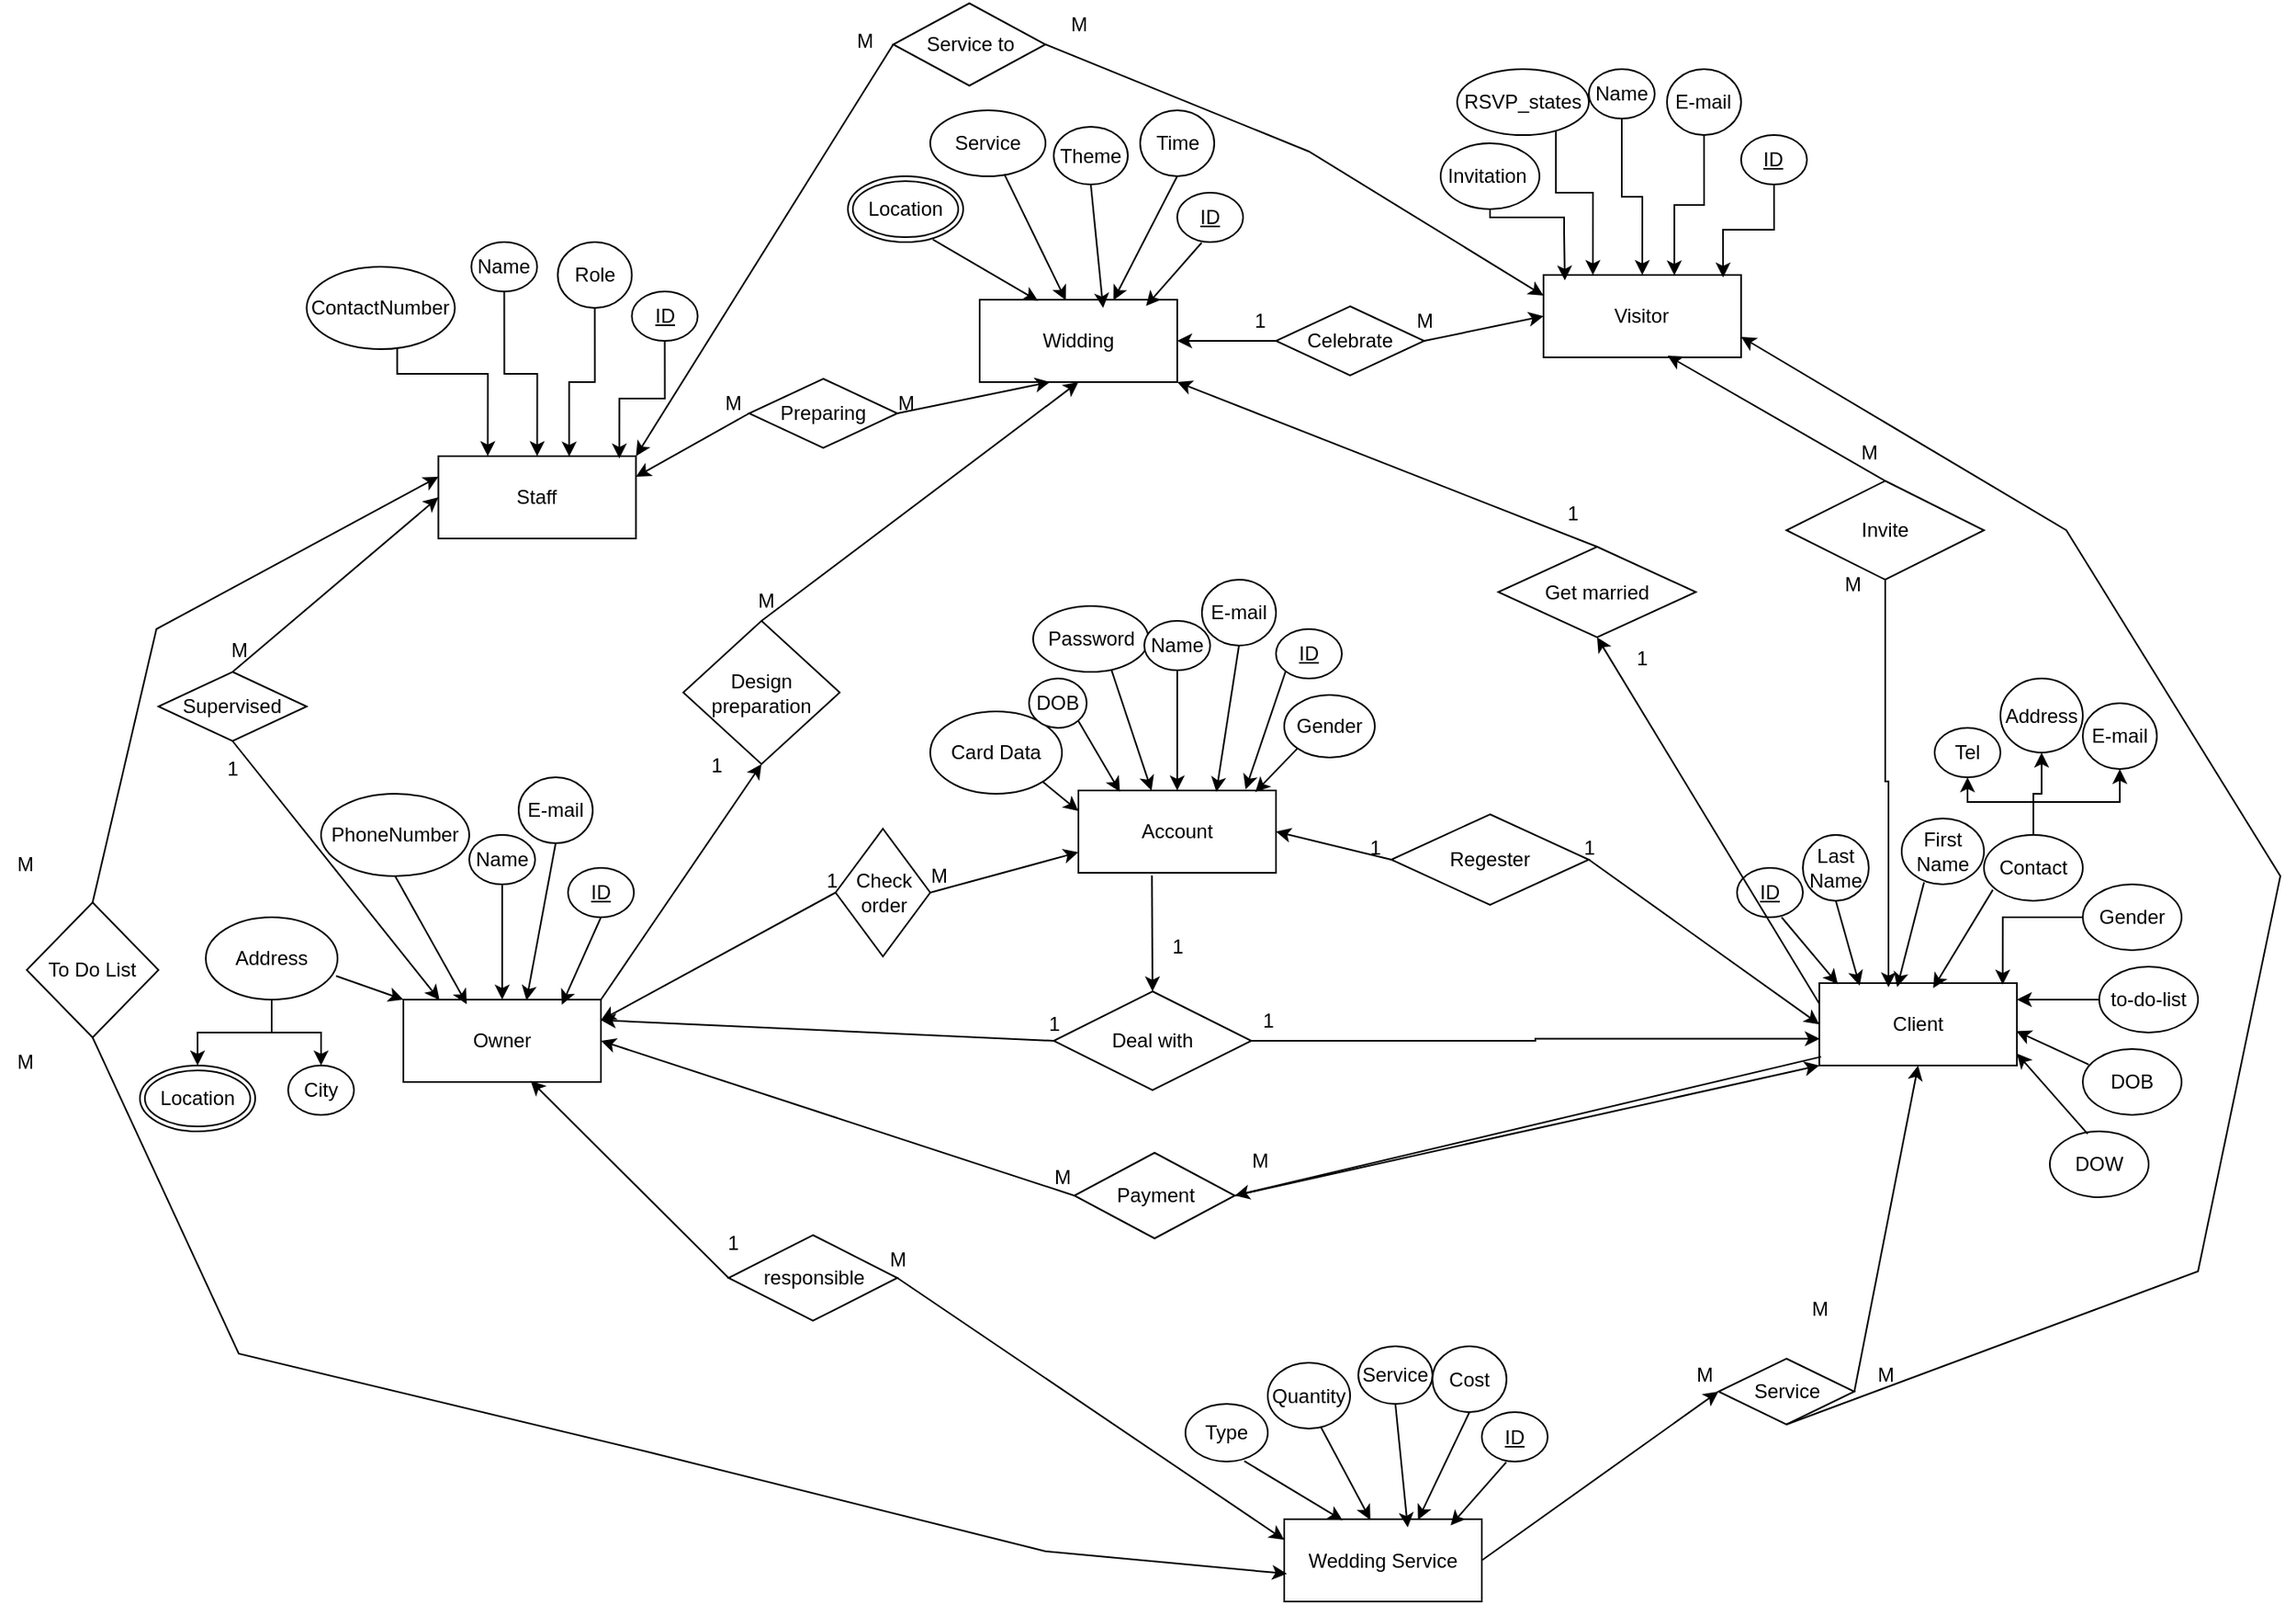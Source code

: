 <mxfile version="25.0.3">
  <diagram id="R2lEEEUBdFMjLlhIrx00" name="Page-1">
    <mxGraphModel dx="2715" dy="2433" grid="1" gridSize="10" guides="1" tooltips="1" connect="1" arrows="1" fold="1" page="1" pageScale="1" pageWidth="850" pageHeight="1100" math="0" shadow="0" extFonts="Permanent Marker^https://fonts.googleapis.com/css?family=Permanent+Marker">
      <root>
        <mxCell id="0" />
        <mxCell id="1" parent="0" />
        <mxCell id="NJpbKBPvi1NDH4ifTSa3-1" value="Owner" style="rounded=0;whiteSpace=wrap;html=1;" parent="1" vertex="1">
          <mxGeometry x="-40" y="75" width="120" height="50" as="geometry" />
        </mxCell>
        <mxCell id="NJpbKBPvi1NDH4ifTSa3-2" value="ID" style="ellipse;whiteSpace=wrap;html=1;strokeColor=default;fontStyle=4" parent="1" vertex="1">
          <mxGeometry x="60" y="-5" width="40" height="30" as="geometry" />
        </mxCell>
        <mxCell id="NJpbKBPvi1NDH4ifTSa3-4" value="PhoneNumber" style="ellipse;whiteSpace=wrap;html=1;strokeColor=default;fontStyle=0" parent="1" vertex="1">
          <mxGeometry x="-90" y="-50" width="90" height="50" as="geometry" />
        </mxCell>
        <mxCell id="NJpbKBPvi1NDH4ifTSa3-5" value="E-mail" style="ellipse;whiteSpace=wrap;html=1;strokeColor=default;fontStyle=0" parent="1" vertex="1">
          <mxGeometry x="30" y="-60" width="45" height="40" as="geometry" />
        </mxCell>
        <mxCell id="NJpbKBPvi1NDH4ifTSa3-15" style="edgeStyle=orthogonalEdgeStyle;rounded=0;orthogonalLoop=1;jettySize=auto;html=1;" parent="1" source="NJpbKBPvi1NDH4ifTSa3-6" target="NJpbKBPvi1NDH4ifTSa3-10" edge="1">
          <mxGeometry relative="1" as="geometry" />
        </mxCell>
        <mxCell id="NJpbKBPvi1NDH4ifTSa3-17" style="edgeStyle=orthogonalEdgeStyle;rounded=0;orthogonalLoop=1;jettySize=auto;html=1;entryX=0.5;entryY=0;entryDx=0;entryDy=0;" parent="1" source="NJpbKBPvi1NDH4ifTSa3-6" target="NJpbKBPvi1NDH4ifTSa3-7" edge="1">
          <mxGeometry relative="1" as="geometry" />
        </mxCell>
        <mxCell id="NJpbKBPvi1NDH4ifTSa3-6" value="Address" style="ellipse;whiteSpace=wrap;html=1;strokeColor=default;fontStyle=0" parent="1" vertex="1">
          <mxGeometry x="-160" y="25" width="80" height="50" as="geometry" />
        </mxCell>
        <mxCell id="NJpbKBPvi1NDH4ifTSa3-7" value="City" style="ellipse;whiteSpace=wrap;html=1;strokeColor=default;fontStyle=0" parent="1" vertex="1">
          <mxGeometry x="-110" y="115" width="40" height="30" as="geometry" />
        </mxCell>
        <mxCell id="NJpbKBPvi1NDH4ifTSa3-10" value="Location" style="ellipse;shape=doubleEllipse;margin=3;whiteSpace=wrap;html=1;align=center;" parent="1" vertex="1">
          <mxGeometry x="-200" y="115" width="70" height="40" as="geometry" />
        </mxCell>
        <mxCell id="NJpbKBPvi1NDH4ifTSa3-19" value="Client" style="rounded=0;whiteSpace=wrap;html=1;" parent="1" vertex="1">
          <mxGeometry x="820" y="65" width="120" height="50" as="geometry" />
        </mxCell>
        <mxCell id="NJpbKBPvi1NDH4ifTSa3-22" style="edgeStyle=orthogonalEdgeStyle;rounded=0;orthogonalLoop=1;jettySize=auto;html=1;entryX=0.5;entryY=0;entryDx=0;entryDy=0;" parent="1" source="NJpbKBPvi1NDH4ifTSa3-21" target="NJpbKBPvi1NDH4ifTSa3-1" edge="1">
          <mxGeometry relative="1" as="geometry" />
        </mxCell>
        <mxCell id="NJpbKBPvi1NDH4ifTSa3-21" value="Name" style="ellipse;whiteSpace=wrap;html=1;strokeColor=default;fontStyle=0" parent="1" vertex="1">
          <mxGeometry y="-25" width="40" height="30" as="geometry" />
        </mxCell>
        <mxCell id="NJpbKBPvi1NDH4ifTSa3-23" value="First Name" style="ellipse;whiteSpace=wrap;html=1;strokeColor=default;fontStyle=0" parent="1" vertex="1">
          <mxGeometry x="870" y="-35" width="50" height="40" as="geometry" />
        </mxCell>
        <mxCell id="NJpbKBPvi1NDH4ifTSa3-25" value="E-mail" style="ellipse;whiteSpace=wrap;html=1;strokeColor=default;fontStyle=0" parent="1" vertex="1">
          <mxGeometry x="980" y="-105" width="45" height="40" as="geometry" />
        </mxCell>
        <mxCell id="NJpbKBPvi1NDH4ifTSa3-26" value="Tel" style="ellipse;whiteSpace=wrap;html=1;strokeColor=default;fontStyle=0" parent="1" vertex="1">
          <mxGeometry x="890" y="-90" width="40" height="30" as="geometry" />
        </mxCell>
        <mxCell id="NJpbKBPvi1NDH4ifTSa3-27" value="Last Name" style="ellipse;whiteSpace=wrap;html=1;strokeColor=default;fontStyle=0" parent="1" vertex="1">
          <mxGeometry x="810" y="-25" width="40" height="40" as="geometry" />
        </mxCell>
        <mxCell id="NJpbKBPvi1NDH4ifTSa3-38" style="edgeStyle=orthogonalEdgeStyle;rounded=0;orthogonalLoop=1;jettySize=auto;html=1;entryX=0.5;entryY=1;entryDx=0;entryDy=0;" parent="1" source="NJpbKBPvi1NDH4ifTSa3-30" target="NJpbKBPvi1NDH4ifTSa3-26" edge="1">
          <mxGeometry relative="1" as="geometry" />
        </mxCell>
        <mxCell id="NJpbKBPvi1NDH4ifTSa3-39" style="edgeStyle=orthogonalEdgeStyle;rounded=0;orthogonalLoop=1;jettySize=auto;html=1;entryX=0.5;entryY=1;entryDx=0;entryDy=0;" parent="1" source="NJpbKBPvi1NDH4ifTSa3-30" target="NJpbKBPvi1NDH4ifTSa3-25" edge="1">
          <mxGeometry relative="1" as="geometry" />
        </mxCell>
        <mxCell id="qezSa775ZFS_Le1PgmAF-23" style="edgeStyle=orthogonalEdgeStyle;rounded=0;orthogonalLoop=1;jettySize=auto;html=1;entryX=0.5;entryY=1;entryDx=0;entryDy=0;" parent="1" source="NJpbKBPvi1NDH4ifTSa3-30" target="qezSa775ZFS_Le1PgmAF-21" edge="1">
          <mxGeometry relative="1" as="geometry" />
        </mxCell>
        <mxCell id="NJpbKBPvi1NDH4ifTSa3-30" value="Contact" style="ellipse;whiteSpace=wrap;html=1;strokeColor=default;fontStyle=0" parent="1" vertex="1">
          <mxGeometry x="920" y="-25" width="60" height="40" as="geometry" />
        </mxCell>
        <mxCell id="NJpbKBPvi1NDH4ifTSa3-33" value="Gender" style="ellipse;whiteSpace=wrap;html=1;strokeColor=default;fontStyle=0" parent="1" vertex="1">
          <mxGeometry x="980" y="5" width="60" height="40" as="geometry" />
        </mxCell>
        <mxCell id="NJpbKBPvi1NDH4ifTSa3-53" value="" style="edgeStyle=orthogonalEdgeStyle;rounded=0;orthogonalLoop=1;jettySize=auto;html=1;" parent="1" source="NJpbKBPvi1NDH4ifTSa3-34" target="NJpbKBPvi1NDH4ifTSa3-19" edge="1">
          <mxGeometry relative="1" as="geometry">
            <Array as="points">
              <mxPoint x="960" y="75" />
              <mxPoint x="960" y="75" />
            </Array>
          </mxGeometry>
        </mxCell>
        <mxCell id="NJpbKBPvi1NDH4ifTSa3-34" value="to-do-list" style="ellipse;whiteSpace=wrap;html=1;strokeColor=default;fontStyle=0" parent="1" vertex="1">
          <mxGeometry x="990" y="55" width="60" height="40" as="geometry" />
        </mxCell>
        <mxCell id="NJpbKBPvi1NDH4ifTSa3-35" value="DOB" style="ellipse;whiteSpace=wrap;html=1;strokeColor=default;fontStyle=0" parent="1" vertex="1">
          <mxGeometry x="980" y="105" width="60" height="40" as="geometry" />
        </mxCell>
        <mxCell id="NJpbKBPvi1NDH4ifTSa3-36" value="ID" style="ellipse;whiteSpace=wrap;html=1;strokeColor=default;fontStyle=4" parent="1" vertex="1">
          <mxGeometry x="770" y="-5" width="40" height="30" as="geometry" />
        </mxCell>
        <mxCell id="NJpbKBPvi1NDH4ifTSa3-37" value="DOW" style="ellipse;whiteSpace=wrap;html=1;strokeColor=default;fontStyle=0" parent="1" vertex="1">
          <mxGeometry x="960" y="155" width="60" height="40" as="geometry" />
        </mxCell>
        <mxCell id="NJpbKBPvi1NDH4ifTSa3-52" style="edgeStyle=orthogonalEdgeStyle;rounded=0;orthogonalLoop=1;jettySize=auto;html=1;entryX=0.928;entryY=0.017;entryDx=0;entryDy=0;entryPerimeter=0;" parent="1" source="NJpbKBPvi1NDH4ifTSa3-33" target="NJpbKBPvi1NDH4ifTSa3-19" edge="1">
          <mxGeometry relative="1" as="geometry" />
        </mxCell>
        <mxCell id="NJpbKBPvi1NDH4ifTSa3-57" value="Account" style="rounded=0;whiteSpace=wrap;html=1;" parent="1" vertex="1">
          <mxGeometry x="370" y="-52" width="120" height="50" as="geometry" />
        </mxCell>
        <mxCell id="NJpbKBPvi1NDH4ifTSa3-59" value="ID" style="ellipse;whiteSpace=wrap;html=1;strokeColor=default;fontStyle=4" parent="1" vertex="1">
          <mxGeometry x="490" y="-150" width="40" height="30" as="geometry" />
        </mxCell>
        <mxCell id="NJpbKBPvi1NDH4ifTSa3-61" value="Password" style="ellipse;whiteSpace=wrap;html=1;strokeColor=default;fontStyle=0" parent="1" vertex="1">
          <mxGeometry x="342.5" y="-164" width="70" height="40" as="geometry" />
        </mxCell>
        <mxCell id="NJpbKBPvi1NDH4ifTSa3-62" value="E-mail" style="ellipse;whiteSpace=wrap;html=1;strokeColor=default;fontStyle=0" parent="1" vertex="1">
          <mxGeometry x="445" y="-180" width="45" height="40" as="geometry" />
        </mxCell>
        <mxCell id="NJpbKBPvi1NDH4ifTSa3-65" value="Card Data" style="ellipse;whiteSpace=wrap;html=1;strokeColor=default;fontStyle=0" parent="1" vertex="1">
          <mxGeometry x="280" y="-100" width="80" height="50" as="geometry" />
        </mxCell>
        <mxCell id="NJpbKBPvi1NDH4ifTSa3-70" style="edgeStyle=orthogonalEdgeStyle;rounded=0;orthogonalLoop=1;jettySize=auto;html=1;entryX=0.5;entryY=0;entryDx=0;entryDy=0;" parent="1" source="NJpbKBPvi1NDH4ifTSa3-71" target="NJpbKBPvi1NDH4ifTSa3-57" edge="1">
          <mxGeometry relative="1" as="geometry" />
        </mxCell>
        <mxCell id="NJpbKBPvi1NDH4ifTSa3-71" value="Name" style="ellipse;whiteSpace=wrap;html=1;strokeColor=default;fontStyle=0" parent="1" vertex="1">
          <mxGeometry x="410" y="-155" width="40" height="30" as="geometry" />
        </mxCell>
        <mxCell id="NJpbKBPvi1NDH4ifTSa3-74" value="Staff" style="rounded=0;whiteSpace=wrap;html=1;" parent="1" vertex="1">
          <mxGeometry x="-18.75" y="-255" width="120" height="50" as="geometry" />
        </mxCell>
        <mxCell id="NJpbKBPvi1NDH4ifTSa3-76" value="ID" style="ellipse;whiteSpace=wrap;html=1;strokeColor=default;fontStyle=4" parent="1" vertex="1">
          <mxGeometry x="98.75" y="-355" width="40" height="30" as="geometry" />
        </mxCell>
        <mxCell id="NJpbKBPvi1NDH4ifTSa3-77" style="edgeStyle=orthogonalEdgeStyle;rounded=0;orthogonalLoop=1;jettySize=auto;html=1;entryX=0.25;entryY=0;entryDx=0;entryDy=0;" parent="1" source="NJpbKBPvi1NDH4ifTSa3-78" target="NJpbKBPvi1NDH4ifTSa3-74" edge="1">
          <mxGeometry relative="1" as="geometry">
            <mxPoint x="11.25" y="-245" as="targetPoint" />
            <Array as="points">
              <mxPoint x="-43.75" y="-305" />
              <mxPoint x="11.25" y="-305" />
            </Array>
          </mxGeometry>
        </mxCell>
        <mxCell id="NJpbKBPvi1NDH4ifTSa3-78" value="ContactNumber" style="ellipse;whiteSpace=wrap;html=1;strokeColor=default;fontStyle=0" parent="1" vertex="1">
          <mxGeometry x="-98.75" y="-370" width="90" height="50" as="geometry" />
        </mxCell>
        <mxCell id="NJpbKBPvi1NDH4ifTSa3-79" value="Role" style="ellipse;whiteSpace=wrap;html=1;strokeColor=default;fontStyle=0" parent="1" vertex="1">
          <mxGeometry x="53.75" y="-385" width="45" height="40" as="geometry" />
        </mxCell>
        <mxCell id="NJpbKBPvi1NDH4ifTSa3-84" style="edgeStyle=orthogonalEdgeStyle;rounded=0;orthogonalLoop=1;jettySize=auto;html=1;entryX=0.662;entryY=0.004;entryDx=0;entryDy=0;entryPerimeter=0;" parent="1" source="NJpbKBPvi1NDH4ifTSa3-79" target="NJpbKBPvi1NDH4ifTSa3-74" edge="1">
          <mxGeometry relative="1" as="geometry" />
        </mxCell>
        <mxCell id="NJpbKBPvi1NDH4ifTSa3-86" style="edgeStyle=orthogonalEdgeStyle;rounded=0;orthogonalLoop=1;jettySize=auto;html=1;entryX=0.5;entryY=0;entryDx=0;entryDy=0;" parent="1" source="NJpbKBPvi1NDH4ifTSa3-87" target="NJpbKBPvi1NDH4ifTSa3-74" edge="1">
          <mxGeometry relative="1" as="geometry" />
        </mxCell>
        <mxCell id="NJpbKBPvi1NDH4ifTSa3-87" value="Name" style="ellipse;whiteSpace=wrap;html=1;strokeColor=default;fontStyle=0" parent="1" vertex="1">
          <mxGeometry x="1.25" y="-385" width="40" height="30" as="geometry" />
        </mxCell>
        <mxCell id="NJpbKBPvi1NDH4ifTSa3-88" value="Visitor" style="rounded=0;whiteSpace=wrap;html=1;" parent="1" vertex="1">
          <mxGeometry x="652.46" y="-365" width="120" height="50" as="geometry" />
        </mxCell>
        <mxCell id="NJpbKBPvi1NDH4ifTSa3-90" value="ID" style="ellipse;whiteSpace=wrap;html=1;strokeColor=default;fontStyle=4" parent="1" vertex="1">
          <mxGeometry x="772.46" y="-450" width="40" height="30" as="geometry" />
        </mxCell>
        <mxCell id="NJpbKBPvi1NDH4ifTSa3-91" style="edgeStyle=orthogonalEdgeStyle;rounded=0;orthogonalLoop=1;jettySize=auto;html=1;entryX=0.25;entryY=0;entryDx=0;entryDy=0;" parent="1" source="NJpbKBPvi1NDH4ifTSa3-92" target="NJpbKBPvi1NDH4ifTSa3-88" edge="1">
          <mxGeometry relative="1" as="geometry">
            <mxPoint x="682.46" y="-355" as="targetPoint" />
            <Array as="points">
              <mxPoint x="660" y="-415" />
              <mxPoint x="683" y="-415" />
            </Array>
          </mxGeometry>
        </mxCell>
        <mxCell id="NJpbKBPvi1NDH4ifTSa3-92" value="&lt;span style=&quot;text-align: left; text-wrap-mode: nowrap;&quot;&gt;RSVP_states&lt;/span&gt;" style="ellipse;whiteSpace=wrap;html=1;strokeColor=default;fontStyle=0" parent="1" vertex="1">
          <mxGeometry x="600" y="-490" width="80" height="40" as="geometry" />
        </mxCell>
        <mxCell id="NJpbKBPvi1NDH4ifTSa3-93" value="E-mail" style="ellipse;whiteSpace=wrap;html=1;strokeColor=default;fontStyle=0" parent="1" vertex="1">
          <mxGeometry x="727.46" y="-490" width="45" height="40" as="geometry" />
        </mxCell>
        <mxCell id="NJpbKBPvi1NDH4ifTSa3-98" style="edgeStyle=orthogonalEdgeStyle;rounded=0;orthogonalLoop=1;jettySize=auto;html=1;entryX=0.662;entryY=0.004;entryDx=0;entryDy=0;entryPerimeter=0;" parent="1" source="NJpbKBPvi1NDH4ifTSa3-93" target="NJpbKBPvi1NDH4ifTSa3-88" edge="1">
          <mxGeometry relative="1" as="geometry" />
        </mxCell>
        <mxCell id="NJpbKBPvi1NDH4ifTSa3-100" style="edgeStyle=orthogonalEdgeStyle;rounded=0;orthogonalLoop=1;jettySize=auto;html=1;entryX=0.5;entryY=0;entryDx=0;entryDy=0;" parent="1" source="NJpbKBPvi1NDH4ifTSa3-101" target="NJpbKBPvi1NDH4ifTSa3-88" edge="1">
          <mxGeometry relative="1" as="geometry" />
        </mxCell>
        <mxCell id="NJpbKBPvi1NDH4ifTSa3-101" value="Name" style="ellipse;whiteSpace=wrap;html=1;strokeColor=default;fontStyle=0" parent="1" vertex="1">
          <mxGeometry x="680" y="-490" width="40" height="30" as="geometry" />
        </mxCell>
        <mxCell id="NJpbKBPvi1NDH4ifTSa3-102" style="edgeStyle=orthogonalEdgeStyle;rounded=0;orthogonalLoop=1;jettySize=auto;html=1;entryX=0.916;entryY=0.028;entryDx=0;entryDy=0;entryPerimeter=0;" parent="1" source="NJpbKBPvi1NDH4ifTSa3-76" target="NJpbKBPvi1NDH4ifTSa3-74" edge="1">
          <mxGeometry relative="1" as="geometry" />
        </mxCell>
        <mxCell id="NJpbKBPvi1NDH4ifTSa3-103" style="edgeStyle=orthogonalEdgeStyle;rounded=0;orthogonalLoop=1;jettySize=auto;html=1;entryX=0.909;entryY=0.03;entryDx=0;entryDy=0;entryPerimeter=0;" parent="1" source="NJpbKBPvi1NDH4ifTSa3-90" target="NJpbKBPvi1NDH4ifTSa3-88" edge="1">
          <mxGeometry relative="1" as="geometry" />
        </mxCell>
        <mxCell id="NJpbKBPvi1NDH4ifTSa3-104" value="Invitation&amp;nbsp;" style="ellipse;whiteSpace=wrap;html=1;align=center;fontStyle=0;" parent="1" vertex="1">
          <mxGeometry x="590" y="-445" width="60" height="40" as="geometry" />
        </mxCell>
        <mxCell id="NJpbKBPvi1NDH4ifTSa3-105" style="edgeStyle=orthogonalEdgeStyle;rounded=0;orthogonalLoop=1;jettySize=auto;html=1;entryX=0.108;entryY=0.065;entryDx=0;entryDy=0;entryPerimeter=0;" parent="1" source="NJpbKBPvi1NDH4ifTSa3-104" target="NJpbKBPvi1NDH4ifTSa3-88" edge="1">
          <mxGeometry relative="1" as="geometry">
            <Array as="points">
              <mxPoint x="620" y="-400" />
              <mxPoint x="665" y="-400" />
              <mxPoint x="665" y="-390" />
              <mxPoint x="665" y="-390" />
            </Array>
          </mxGeometry>
        </mxCell>
        <mxCell id="NJpbKBPvi1NDH4ifTSa3-106" value="Deal with" style="shape=rhombus;perimeter=rhombusPerimeter;whiteSpace=wrap;html=1;align=center;" parent="1" vertex="1">
          <mxGeometry x="355" y="70" width="120" height="60" as="geometry" />
        </mxCell>
        <mxCell id="NJpbKBPvi1NDH4ifTSa3-113" style="edgeStyle=orthogonalEdgeStyle;rounded=0;orthogonalLoop=1;jettySize=auto;html=1;entryX=0.002;entryY=0.676;entryDx=0;entryDy=0;entryPerimeter=0;" parent="1" source="NJpbKBPvi1NDH4ifTSa3-106" target="NJpbKBPvi1NDH4ifTSa3-19" edge="1">
          <mxGeometry relative="1" as="geometry" />
        </mxCell>
        <mxCell id="NJpbKBPvi1NDH4ifTSa3-114" value="1" style="text;html=1;align=center;verticalAlign=middle;resizable=0;points=[];autosize=1;strokeColor=none;fillColor=none;" parent="1" vertex="1">
          <mxGeometry x="340" y="75" width="30" height="30" as="geometry" />
        </mxCell>
        <mxCell id="NJpbKBPvi1NDH4ifTSa3-115" value="1" style="text;html=1;align=center;verticalAlign=middle;resizable=0;points=[];autosize=1;strokeColor=none;fillColor=none;" parent="1" vertex="1">
          <mxGeometry x="415" y="28" width="30" height="30" as="geometry" />
        </mxCell>
        <mxCell id="NJpbKBPvi1NDH4ifTSa3-116" value="1" style="text;html=1;align=center;verticalAlign=middle;resizable=0;points=[];autosize=1;strokeColor=none;fillColor=none;" parent="1" vertex="1">
          <mxGeometry x="470" y="72.5" width="30" height="30" as="geometry" />
        </mxCell>
        <mxCell id="NJpbKBPvi1NDH4ifTSa3-123" value="" style="endArrow=classic;html=1;rounded=0;entryX=0;entryY=1;entryDx=0;entryDy=0;exitX=1;exitY=0.5;exitDx=0;exitDy=0;" parent="1" source="qezSa775ZFS_Le1PgmAF-6" target="NJpbKBPvi1NDH4ifTSa3-19" edge="1">
          <mxGeometry width="50" height="50" relative="1" as="geometry">
            <mxPoint x="485" y="200" as="sourcePoint" />
            <mxPoint x="535" y="140" as="targetPoint" />
          </mxGeometry>
        </mxCell>
        <mxCell id="NJpbKBPvi1NDH4ifTSa3-124" value="" style="endArrow=classic;html=1;rounded=0;exitX=0;exitY=0.5;exitDx=0;exitDy=0;entryX=1;entryY=0.5;entryDx=0;entryDy=0;" parent="1" source="qezSa775ZFS_Le1PgmAF-6" target="NJpbKBPvi1NDH4ifTSa3-1" edge="1">
          <mxGeometry width="50" height="50" relative="1" as="geometry">
            <mxPoint x="365" y="200" as="sourcePoint" />
            <mxPoint x="340" y="280" as="targetPoint" />
          </mxGeometry>
        </mxCell>
        <mxCell id="NJpbKBPvi1NDH4ifTSa3-125" value="" style="endArrow=classic;html=1;rounded=0;exitX=0.009;exitY=0.894;exitDx=0;exitDy=0;exitPerimeter=0;entryX=1;entryY=0.5;entryDx=0;entryDy=0;" parent="1" source="NJpbKBPvi1NDH4ifTSa3-19" target="qezSa775ZFS_Le1PgmAF-6" edge="1">
          <mxGeometry width="50" height="50" relative="1" as="geometry">
            <mxPoint x="550" y="290" as="sourcePoint" />
            <mxPoint x="466.21" y="190.605" as="targetPoint" />
          </mxGeometry>
        </mxCell>
        <mxCell id="NJpbKBPvi1NDH4ifTSa3-126" value="M" style="text;html=1;align=center;verticalAlign=middle;resizable=0;points=[];autosize=1;strokeColor=none;fillColor=none;" parent="1" vertex="1">
          <mxGeometry x="345" y="168" width="30" height="30" as="geometry" />
        </mxCell>
        <mxCell id="NJpbKBPvi1NDH4ifTSa3-127" value="M" style="text;html=1;align=center;verticalAlign=middle;resizable=0;points=[];autosize=1;strokeColor=none;fillColor=none;" parent="1" vertex="1">
          <mxGeometry x="465" y="158" width="30" height="30" as="geometry" />
        </mxCell>
        <mxCell id="NJpbKBPvi1NDH4ifTSa3-128" value="Invite" style="shape=rhombus;perimeter=rhombusPerimeter;whiteSpace=wrap;html=1;align=center;" parent="1" vertex="1">
          <mxGeometry x="800" y="-240" width="120" height="60" as="geometry" />
        </mxCell>
        <mxCell id="NJpbKBPvi1NDH4ifTSa3-129" style="edgeStyle=orthogonalEdgeStyle;rounded=0;orthogonalLoop=1;jettySize=auto;html=1;entryX=0.35;entryY=0.05;entryDx=0;entryDy=0;entryPerimeter=0;" parent="1" source="NJpbKBPvi1NDH4ifTSa3-128" target="NJpbKBPvi1NDH4ifTSa3-19" edge="1">
          <mxGeometry relative="1" as="geometry" />
        </mxCell>
        <mxCell id="NJpbKBPvi1NDH4ifTSa3-130" value="" style="endArrow=classic;html=1;rounded=0;exitX=0.5;exitY=0;exitDx=0;exitDy=0;entryX=0.628;entryY=0.979;entryDx=0;entryDy=0;entryPerimeter=0;" parent="1" source="NJpbKBPvi1NDH4ifTSa3-128" target="NJpbKBPvi1NDH4ifTSa3-88" edge="1">
          <mxGeometry width="50" height="50" relative="1" as="geometry">
            <mxPoint x="560" y="-70" as="sourcePoint" />
            <mxPoint x="610" y="-120" as="targetPoint" />
          </mxGeometry>
        </mxCell>
        <mxCell id="NJpbKBPvi1NDH4ifTSa3-131" value="" style="endArrow=classic;html=1;rounded=0;entryX=0.094;entryY=0.014;entryDx=0;entryDy=0;entryPerimeter=0;exitX=0.677;exitY=1;exitDx=0;exitDy=0;exitPerimeter=0;" parent="1" source="NJpbKBPvi1NDH4ifTSa3-36" target="NJpbKBPvi1NDH4ifTSa3-19" edge="1">
          <mxGeometry width="50" height="50" relative="1" as="geometry">
            <mxPoint x="760" y="50" as="sourcePoint" />
            <mxPoint x="810" as="targetPoint" />
          </mxGeometry>
        </mxCell>
        <mxCell id="NJpbKBPvi1NDH4ifTSa3-132" value="" style="endArrow=classic;html=1;rounded=0;entryX=0.204;entryY=0.03;entryDx=0;entryDy=0;entryPerimeter=0;exitX=0.5;exitY=1;exitDx=0;exitDy=0;" parent="1" source="NJpbKBPvi1NDH4ifTSa3-27" target="NJpbKBPvi1NDH4ifTSa3-19" edge="1">
          <mxGeometry width="50" height="50" relative="1" as="geometry">
            <mxPoint x="797" y="55" as="sourcePoint" />
            <mxPoint x="841" y="76" as="targetPoint" />
          </mxGeometry>
        </mxCell>
        <mxCell id="NJpbKBPvi1NDH4ifTSa3-133" value="" style="endArrow=classic;html=1;rounded=0;entryX=0.394;entryY=0.048;entryDx=0;entryDy=0;entryPerimeter=0;exitX=0.272;exitY=0.97;exitDx=0;exitDy=0;exitPerimeter=0;" parent="1" source="NJpbKBPvi1NDH4ifTSa3-23" target="NJpbKBPvi1NDH4ifTSa3-19" edge="1">
          <mxGeometry width="50" height="50" relative="1" as="geometry">
            <mxPoint x="807" y="65" as="sourcePoint" />
            <mxPoint x="851" y="86" as="targetPoint" />
          </mxGeometry>
        </mxCell>
        <mxCell id="NJpbKBPvi1NDH4ifTSa3-134" value="" style="endArrow=classic;html=1;rounded=0;entryX=0.576;entryY=0.061;entryDx=0;entryDy=0;entryPerimeter=0;exitX=0.09;exitY=0.833;exitDx=0;exitDy=0;exitPerimeter=0;" parent="1" source="NJpbKBPvi1NDH4ifTSa3-30" target="NJpbKBPvi1NDH4ifTSa3-19" edge="1">
          <mxGeometry width="50" height="50" relative="1" as="geometry">
            <mxPoint x="817" y="75" as="sourcePoint" />
            <mxPoint x="861" y="96" as="targetPoint" />
          </mxGeometry>
        </mxCell>
        <mxCell id="NJpbKBPvi1NDH4ifTSa3-135" value="" style="endArrow=classic;html=1;rounded=0;entryX=0.997;entryY=0.582;entryDx=0;entryDy=0;entryPerimeter=0;exitX=0.06;exitY=0.235;exitDx=0;exitDy=0;exitPerimeter=0;" parent="1" source="NJpbKBPvi1NDH4ifTSa3-35" target="NJpbKBPvi1NDH4ifTSa3-19" edge="1">
          <mxGeometry width="50" height="50" relative="1" as="geometry">
            <mxPoint x="827" y="85" as="sourcePoint" />
            <mxPoint x="871" y="106" as="targetPoint" />
          </mxGeometry>
        </mxCell>
        <mxCell id="NJpbKBPvi1NDH4ifTSa3-136" value="" style="endArrow=classic;html=1;rounded=0;entryX=1;entryY=0.855;entryDx=0;entryDy=0;entryPerimeter=0;exitX=0.383;exitY=0.038;exitDx=0;exitDy=0;exitPerimeter=0;" parent="1" source="NJpbKBPvi1NDH4ifTSa3-37" target="NJpbKBPvi1NDH4ifTSa3-19" edge="1">
          <mxGeometry width="50" height="50" relative="1" as="geometry">
            <mxPoint x="837" y="95" as="sourcePoint" />
            <mxPoint x="881" y="116" as="targetPoint" />
          </mxGeometry>
        </mxCell>
        <mxCell id="NJpbKBPvi1NDH4ifTSa3-137" value="M" style="text;html=1;align=center;verticalAlign=middle;resizable=0;points=[];autosize=1;strokeColor=none;fillColor=none;" parent="1" vertex="1">
          <mxGeometry x="825" y="-192" width="30" height="30" as="geometry" />
        </mxCell>
        <mxCell id="NJpbKBPvi1NDH4ifTSa3-138" value="M" style="text;html=1;align=center;verticalAlign=middle;resizable=0;points=[];autosize=1;strokeColor=none;fillColor=none;" parent="1" vertex="1">
          <mxGeometry x="835" y="-272" width="30" height="30" as="geometry" />
        </mxCell>
        <mxCell id="NJpbKBPvi1NDH4ifTSa3-139" value="Widding" style="rounded=0;whiteSpace=wrap;html=1;" parent="1" vertex="1">
          <mxGeometry x="310" y="-350" width="120" height="50" as="geometry" />
        </mxCell>
        <mxCell id="NJpbKBPvi1NDH4ifTSa3-140" value="ID" style="ellipse;whiteSpace=wrap;html=1;strokeColor=default;fontStyle=4" parent="1" vertex="1">
          <mxGeometry x="430" y="-415" width="40" height="30" as="geometry" />
        </mxCell>
        <mxCell id="NJpbKBPvi1NDH4ifTSa3-142" value="Service" style="ellipse;whiteSpace=wrap;html=1;strokeColor=default;fontStyle=0" parent="1" vertex="1">
          <mxGeometry x="280" y="-465" width="70" height="40" as="geometry" />
        </mxCell>
        <mxCell id="NJpbKBPvi1NDH4ifTSa3-143" value="Time" style="ellipse;whiteSpace=wrap;html=1;strokeColor=default;fontStyle=0" parent="1" vertex="1">
          <mxGeometry x="407.5" y="-465" width="45" height="40" as="geometry" />
        </mxCell>
        <mxCell id="NJpbKBPvi1NDH4ifTSa3-148" value="Theme" style="ellipse;whiteSpace=wrap;html=1;strokeColor=default;fontStyle=0" parent="1" vertex="1">
          <mxGeometry x="355" y="-455" width="45" height="35" as="geometry" />
        </mxCell>
        <mxCell id="NJpbKBPvi1NDH4ifTSa3-150" value="Location" style="ellipse;shape=doubleEllipse;margin=3;whiteSpace=wrap;html=1;align=center;" parent="1" vertex="1">
          <mxGeometry x="230" y="-425" width="70" height="40" as="geometry" />
        </mxCell>
        <mxCell id="NJpbKBPvi1NDH4ifTSa3-151" value="" style="endArrow=classic;html=1;rounded=0;exitX=0.371;exitY=1.013;exitDx=0;exitDy=0;exitPerimeter=0;entryX=0.842;entryY=0.076;entryDx=0;entryDy=0;entryPerimeter=0;" parent="1" source="NJpbKBPvi1NDH4ifTSa3-140" target="NJpbKBPvi1NDH4ifTSa3-139" edge="1">
          <mxGeometry width="50" height="50" relative="1" as="geometry">
            <mxPoint x="320" y="-350" as="sourcePoint" />
            <mxPoint x="370" y="-400" as="targetPoint" />
          </mxGeometry>
        </mxCell>
        <mxCell id="NJpbKBPvi1NDH4ifTSa3-152" value="" style="endArrow=classic;html=1;rounded=0;exitX=0.5;exitY=1;exitDx=0;exitDy=0;entryX=0.677;entryY=0.008;entryDx=0;entryDy=0;entryPerimeter=0;" parent="1" source="NJpbKBPvi1NDH4ifTSa3-143" target="NJpbKBPvi1NDH4ifTSa3-139" edge="1">
          <mxGeometry width="50" height="50" relative="1" as="geometry">
            <mxPoint x="330" y="-340" as="sourcePoint" />
            <mxPoint x="380" y="-390" as="targetPoint" />
          </mxGeometry>
        </mxCell>
        <mxCell id="NJpbKBPvi1NDH4ifTSa3-153" value="" style="endArrow=classic;html=1;rounded=0;exitX=0.5;exitY=1;exitDx=0;exitDy=0;entryX=0.625;entryY=0.1;entryDx=0;entryDy=0;entryPerimeter=0;" parent="1" source="NJpbKBPvi1NDH4ifTSa3-148" target="NJpbKBPvi1NDH4ifTSa3-139" edge="1">
          <mxGeometry width="50" height="50" relative="1" as="geometry">
            <mxPoint x="340" y="-330" as="sourcePoint" />
            <mxPoint x="390" y="-380" as="targetPoint" />
          </mxGeometry>
        </mxCell>
        <mxCell id="NJpbKBPvi1NDH4ifTSa3-154" value="" style="endArrow=classic;html=1;rounded=0;exitX=0.643;exitY=0.971;exitDx=0;exitDy=0;exitPerimeter=0;entryX=0.436;entryY=0.008;entryDx=0;entryDy=0;entryPerimeter=0;" parent="1" source="NJpbKBPvi1NDH4ifTSa3-142" target="NJpbKBPvi1NDH4ifTSa3-139" edge="1">
          <mxGeometry width="50" height="50" relative="1" as="geometry">
            <mxPoint x="350" y="-320" as="sourcePoint" />
            <mxPoint x="400" y="-370" as="targetPoint" />
          </mxGeometry>
        </mxCell>
        <mxCell id="NJpbKBPvi1NDH4ifTSa3-155" value="" style="endArrow=classic;html=1;rounded=0;exitX=0.737;exitY=0.962;exitDx=0;exitDy=0;exitPerimeter=0;entryX=0.296;entryY=0.015;entryDx=0;entryDy=0;entryPerimeter=0;" parent="1" source="NJpbKBPvi1NDH4ifTSa3-150" target="NJpbKBPvi1NDH4ifTSa3-139" edge="1">
          <mxGeometry width="50" height="50" relative="1" as="geometry">
            <mxPoint x="360" y="-310" as="sourcePoint" />
            <mxPoint x="410" y="-360" as="targetPoint" />
          </mxGeometry>
        </mxCell>
        <mxCell id="NJpbKBPvi1NDH4ifTSa3-156" value="Preparing" style="shape=rhombus;perimeter=rhombusPerimeter;whiteSpace=wrap;html=1;align=center;" parent="1" vertex="1">
          <mxGeometry x="170" y="-302" width="90" height="42" as="geometry" />
        </mxCell>
        <mxCell id="NJpbKBPvi1NDH4ifTSa3-157" value="" style="endArrow=classic;html=1;rounded=0;exitX=0;exitY=0.5;exitDx=0;exitDy=0;entryX=1;entryY=0.25;entryDx=0;entryDy=0;" parent="1" source="NJpbKBPvi1NDH4ifTSa3-156" target="NJpbKBPvi1NDH4ifTSa3-74" edge="1">
          <mxGeometry width="50" height="50" relative="1" as="geometry">
            <mxPoint x="190" y="-230" as="sourcePoint" />
            <mxPoint x="240" y="-280" as="targetPoint" />
          </mxGeometry>
        </mxCell>
        <mxCell id="NJpbKBPvi1NDH4ifTSa3-158" value="" style="endArrow=classic;html=1;rounded=0;exitX=1;exitY=0.5;exitDx=0;exitDy=0;entryX=0.356;entryY=0.999;entryDx=0;entryDy=0;entryPerimeter=0;" parent="1" source="NJpbKBPvi1NDH4ifTSa3-156" target="NJpbKBPvi1NDH4ifTSa3-139" edge="1">
          <mxGeometry width="50" height="50" relative="1" as="geometry">
            <mxPoint x="190" y="-232" as="sourcePoint" />
            <mxPoint x="111" y="-232" as="targetPoint" />
          </mxGeometry>
        </mxCell>
        <mxCell id="NJpbKBPvi1NDH4ifTSa3-159" value="M" style="text;html=1;align=center;verticalAlign=middle;resizable=0;points=[];autosize=1;strokeColor=none;fillColor=none;" parent="1" vertex="1">
          <mxGeometry x="145" y="-302" width="30" height="30" as="geometry" />
        </mxCell>
        <mxCell id="NJpbKBPvi1NDH4ifTSa3-160" value="M" style="text;html=1;align=center;verticalAlign=middle;resizable=0;points=[];autosize=1;strokeColor=none;fillColor=none;" parent="1" vertex="1">
          <mxGeometry x="250" y="-302" width="30" height="30" as="geometry" />
        </mxCell>
        <mxCell id="NJpbKBPvi1NDH4ifTSa3-161" value="Supervised" style="shape=rhombus;perimeter=rhombusPerimeter;whiteSpace=wrap;html=1;align=center;" parent="1" vertex="1">
          <mxGeometry x="-188.75" y="-124" width="90" height="42" as="geometry" />
        </mxCell>
        <mxCell id="NJpbKBPvi1NDH4ifTSa3-162" value="" style="endArrow=classic;html=1;rounded=0;exitX=0.5;exitY=1;exitDx=0;exitDy=0;entryX=0.183;entryY=0.005;entryDx=0;entryDy=0;entryPerimeter=0;" parent="1" source="NJpbKBPvi1NDH4ifTSa3-161" target="NJpbKBPvi1NDH4ifTSa3-1" edge="1">
          <mxGeometry width="50" height="50" relative="1" as="geometry">
            <mxPoint x="-180" y="-10" as="sourcePoint" />
            <mxPoint x="-130" y="-60" as="targetPoint" />
          </mxGeometry>
        </mxCell>
        <mxCell id="NJpbKBPvi1NDH4ifTSa3-163" value="" style="endArrow=classic;html=1;rounded=0;exitX=0.5;exitY=1;exitDx=0;exitDy=0;entryX=0.321;entryY=0.056;entryDx=0;entryDy=0;entryPerimeter=0;" parent="1" source="NJpbKBPvi1NDH4ifTSa3-4" target="NJpbKBPvi1NDH4ifTSa3-1" edge="1">
          <mxGeometry width="50" height="50" relative="1" as="geometry">
            <mxPoint x="-170" as="sourcePoint" />
            <mxPoint x="-120" y="-50" as="targetPoint" />
          </mxGeometry>
        </mxCell>
        <mxCell id="NJpbKBPvi1NDH4ifTSa3-164" value="" style="endArrow=classic;html=1;rounded=0;exitX=0.989;exitY=0.712;exitDx=0;exitDy=0;exitPerimeter=0;entryX=0;entryY=0;entryDx=0;entryDy=0;" parent="1" source="NJpbKBPvi1NDH4ifTSa3-6" target="NJpbKBPvi1NDH4ifTSa3-1" edge="1">
          <mxGeometry width="50" height="50" relative="1" as="geometry">
            <mxPoint x="-160" y="10" as="sourcePoint" />
            <mxPoint x="-110" y="-40" as="targetPoint" />
          </mxGeometry>
        </mxCell>
        <mxCell id="NJpbKBPvi1NDH4ifTSa3-165" value="" style="endArrow=classic;html=1;rounded=0;exitX=0.5;exitY=1;exitDx=0;exitDy=0;entryX=0.623;entryY=0.011;entryDx=0;entryDy=0;entryPerimeter=0;" parent="1" source="NJpbKBPvi1NDH4ifTSa3-5" target="NJpbKBPvi1NDH4ifTSa3-1" edge="1">
          <mxGeometry width="50" height="50" relative="1" as="geometry">
            <mxPoint x="-150" y="20" as="sourcePoint" />
            <mxPoint x="-100" y="-30" as="targetPoint" />
          </mxGeometry>
        </mxCell>
        <mxCell id="NJpbKBPvi1NDH4ifTSa3-166" value="" style="endArrow=classic;html=1;rounded=0;exitX=0.5;exitY=1;exitDx=0;exitDy=0;entryX=0.802;entryY=0.062;entryDx=0;entryDy=0;entryPerimeter=0;" parent="1" source="NJpbKBPvi1NDH4ifTSa3-2" target="NJpbKBPvi1NDH4ifTSa3-1" edge="1">
          <mxGeometry width="50" height="50" relative="1" as="geometry">
            <mxPoint x="63" y="-10" as="sourcePoint" />
            <mxPoint x="45" y="86" as="targetPoint" />
          </mxGeometry>
        </mxCell>
        <mxCell id="NJpbKBPvi1NDH4ifTSa3-167" value="" style="endArrow=classic;html=1;rounded=0;exitX=0.5;exitY=0;exitDx=0;exitDy=0;entryX=0;entryY=0.5;entryDx=0;entryDy=0;" parent="1" source="NJpbKBPvi1NDH4ifTSa3-161" target="NJpbKBPvi1NDH4ifTSa3-74" edge="1">
          <mxGeometry width="50" height="50" relative="1" as="geometry">
            <mxPoint x="73" as="sourcePoint" />
            <mxPoint x="55" y="96" as="targetPoint" />
          </mxGeometry>
        </mxCell>
        <mxCell id="NJpbKBPvi1NDH4ifTSa3-168" value="M" style="text;html=1;align=center;verticalAlign=middle;resizable=0;points=[];autosize=1;strokeColor=none;fillColor=none;" parent="1" vertex="1">
          <mxGeometry x="-155" y="-152" width="30" height="30" as="geometry" />
        </mxCell>
        <mxCell id="NJpbKBPvi1NDH4ifTSa3-169" value="1" style="text;html=1;align=center;verticalAlign=middle;resizable=0;points=[];autosize=1;strokeColor=none;fillColor=none;" parent="1" vertex="1">
          <mxGeometry x="-158.75" y="-80" width="30" height="30" as="geometry" />
        </mxCell>
        <mxCell id="NJpbKBPvi1NDH4ifTSa3-171" style="edgeStyle=orthogonalEdgeStyle;rounded=0;orthogonalLoop=1;jettySize=auto;html=1;entryX=1;entryY=0.5;entryDx=0;entryDy=0;" parent="1" source="NJpbKBPvi1NDH4ifTSa3-170" target="NJpbKBPvi1NDH4ifTSa3-139" edge="1">
          <mxGeometry relative="1" as="geometry" />
        </mxCell>
        <mxCell id="NJpbKBPvi1NDH4ifTSa3-170" value="Celebrate" style="shape=rhombus;perimeter=rhombusPerimeter;whiteSpace=wrap;html=1;align=center;" parent="1" vertex="1">
          <mxGeometry x="490" y="-346" width="90" height="42" as="geometry" />
        </mxCell>
        <mxCell id="NJpbKBPvi1NDH4ifTSa3-173" value="" style="endArrow=classic;html=1;rounded=0;entryX=0;entryY=0.5;entryDx=0;entryDy=0;exitX=1;exitY=0.5;exitDx=0;exitDy=0;" parent="1" source="NJpbKBPvi1NDH4ifTSa3-170" target="NJpbKBPvi1NDH4ifTSa3-88" edge="1">
          <mxGeometry width="50" height="50" relative="1" as="geometry">
            <mxPoint x="570" y="-270" as="sourcePoint" />
            <mxPoint x="620" y="-320" as="targetPoint" />
          </mxGeometry>
        </mxCell>
        <mxCell id="NJpbKBPvi1NDH4ifTSa3-174" value="1" style="text;html=1;align=center;verticalAlign=middle;resizable=0;points=[];autosize=1;strokeColor=none;fillColor=none;" parent="1" vertex="1">
          <mxGeometry x="465" y="-352" width="30" height="30" as="geometry" />
        </mxCell>
        <mxCell id="NJpbKBPvi1NDH4ifTSa3-175" value="M" style="text;html=1;align=center;verticalAlign=middle;resizable=0;points=[];autosize=1;strokeColor=none;fillColor=none;" parent="1" vertex="1">
          <mxGeometry x="565" y="-352" width="30" height="30" as="geometry" />
        </mxCell>
        <mxCell id="NJpbKBPvi1NDH4ifTSa3-177" value="" style="endArrow=classic;html=1;rounded=0;exitX=0.372;exitY=1.033;exitDx=0;exitDy=0;entryX=0.5;entryY=0;entryDx=0;entryDy=0;exitPerimeter=0;" parent="1" source="NJpbKBPvi1NDH4ifTSa3-57" target="NJpbKBPvi1NDH4ifTSa3-106" edge="1">
          <mxGeometry width="50" height="50" relative="1" as="geometry">
            <mxPoint x="390" y="-40" as="sourcePoint" />
            <mxPoint x="440" y="-90" as="targetPoint" />
          </mxGeometry>
        </mxCell>
        <mxCell id="NJpbKBPvi1NDH4ifTSa3-178" value="Design preparation" style="shape=rhombus;perimeter=rhombusPerimeter;whiteSpace=wrap;html=1;align=center;" parent="1" vertex="1">
          <mxGeometry x="130" y="-155" width="95" height="87" as="geometry" />
        </mxCell>
        <mxCell id="NJpbKBPvi1NDH4ifTSa3-179" value="" style="endArrow=classic;html=1;rounded=0;exitX=1;exitY=0;exitDx=0;exitDy=0;entryX=0.5;entryY=1;entryDx=0;entryDy=0;" parent="1" source="NJpbKBPvi1NDH4ifTSa3-1" target="NJpbKBPvi1NDH4ifTSa3-178" edge="1">
          <mxGeometry width="50" height="50" relative="1" as="geometry">
            <mxPoint x="250" y="-60" as="sourcePoint" />
            <mxPoint x="300" y="-110" as="targetPoint" />
          </mxGeometry>
        </mxCell>
        <mxCell id="NJpbKBPvi1NDH4ifTSa3-180" value="" style="endArrow=classic;html=1;rounded=0;exitX=0.5;exitY=0;exitDx=0;exitDy=0;entryX=0.5;entryY=1;entryDx=0;entryDy=0;" parent="1" source="NJpbKBPvi1NDH4ifTSa3-178" target="NJpbKBPvi1NDH4ifTSa3-139" edge="1">
          <mxGeometry width="50" height="50" relative="1" as="geometry">
            <mxPoint x="90" y="85" as="sourcePoint" />
            <mxPoint x="188" y="-58" as="targetPoint" />
          </mxGeometry>
        </mxCell>
        <mxCell id="NJpbKBPvi1NDH4ifTSa3-181" value="Get married" style="shape=rhombus;perimeter=rhombusPerimeter;whiteSpace=wrap;html=1;align=center;" parent="1" vertex="1">
          <mxGeometry x="625" y="-200" width="120" height="55" as="geometry" />
        </mxCell>
        <mxCell id="NJpbKBPvi1NDH4ifTSa3-182" value="" style="endArrow=classic;html=1;rounded=0;exitX=0.5;exitY=0;exitDx=0;exitDy=0;entryX=1;entryY=1;entryDx=0;entryDy=0;" parent="1" source="NJpbKBPvi1NDH4ifTSa3-181" target="NJpbKBPvi1NDH4ifTSa3-139" edge="1">
          <mxGeometry width="50" height="50" relative="1" as="geometry">
            <mxPoint x="520" y="-120" as="sourcePoint" />
            <mxPoint x="570" y="-170" as="targetPoint" />
          </mxGeometry>
        </mxCell>
        <mxCell id="NJpbKBPvi1NDH4ifTSa3-183" value="" style="endArrow=classic;html=1;rounded=0;exitX=0;exitY=0.25;exitDx=0;exitDy=0;entryX=0.5;entryY=1;entryDx=0;entryDy=0;" parent="1" source="NJpbKBPvi1NDH4ifTSa3-19" target="NJpbKBPvi1NDH4ifTSa3-181" edge="1">
          <mxGeometry width="50" height="50" relative="1" as="geometry">
            <mxPoint x="660" y="-80" as="sourcePoint" />
            <mxPoint x="440" y="-290" as="targetPoint" />
          </mxGeometry>
        </mxCell>
        <mxCell id="NJpbKBPvi1NDH4ifTSa3-184" value="1&lt;div&gt;&lt;br&gt;&lt;/div&gt;" style="text;html=1;align=center;verticalAlign=middle;resizable=0;points=[];autosize=1;strokeColor=none;fillColor=none;" parent="1" vertex="1">
          <mxGeometry x="697.46" y="-145" width="30" height="40" as="geometry" />
        </mxCell>
        <mxCell id="NJpbKBPvi1NDH4ifTSa3-185" value="1" style="text;html=1;align=center;verticalAlign=middle;resizable=0;points=[];autosize=1;strokeColor=none;fillColor=none;" parent="1" vertex="1">
          <mxGeometry x="655" y="-235" width="30" height="30" as="geometry" />
        </mxCell>
        <mxCell id="NJpbKBPvi1NDH4ifTSa3-186" value="1" style="text;html=1;align=center;verticalAlign=middle;resizable=0;points=[];autosize=1;strokeColor=none;fillColor=none;" parent="1" vertex="1">
          <mxGeometry x="135" y="-82" width="30" height="30" as="geometry" />
        </mxCell>
        <mxCell id="NJpbKBPvi1NDH4ifTSa3-187" value="M" style="text;html=1;align=center;verticalAlign=middle;resizable=0;points=[];autosize=1;strokeColor=none;fillColor=none;" parent="1" vertex="1">
          <mxGeometry x="165" y="-182" width="30" height="30" as="geometry" />
        </mxCell>
        <mxCell id="NJpbKBPvi1NDH4ifTSa3-188" value="" style="endArrow=classic;html=1;rounded=0;entryX=1;entryY=0.25;entryDx=0;entryDy=0;exitX=0;exitY=0.5;exitDx=0;exitDy=0;" parent="1" source="NJpbKBPvi1NDH4ifTSa3-106" target="NJpbKBPvi1NDH4ifTSa3-1" edge="1">
          <mxGeometry width="50" height="50" relative="1" as="geometry">
            <mxPoint x="290" y="100" as="sourcePoint" />
            <mxPoint x="630" y="-160" as="targetPoint" />
          </mxGeometry>
        </mxCell>
        <mxCell id="NJpbKBPvi1NDH4ifTSa3-207" value="Wedding Service" style="rounded=0;whiteSpace=wrap;html=1;" parent="1" vertex="1">
          <mxGeometry x="495" y="390.5" width="120" height="50" as="geometry" />
        </mxCell>
        <mxCell id="NJpbKBPvi1NDH4ifTSa3-208" value="ID" style="ellipse;whiteSpace=wrap;html=1;strokeColor=default;fontStyle=4" parent="1" vertex="1">
          <mxGeometry x="615" y="325.5" width="40" height="30" as="geometry" />
        </mxCell>
        <mxCell id="NJpbKBPvi1NDH4ifTSa3-209" value="Quantity" style="ellipse;whiteSpace=wrap;html=1;strokeColor=default;fontStyle=0" parent="1" vertex="1">
          <mxGeometry x="485" y="295.5" width="50" height="40" as="geometry" />
        </mxCell>
        <mxCell id="NJpbKBPvi1NDH4ifTSa3-210" value="Cost" style="ellipse;whiteSpace=wrap;html=1;strokeColor=default;fontStyle=0" parent="1" vertex="1">
          <mxGeometry x="585" y="285.5" width="45" height="40" as="geometry" />
        </mxCell>
        <mxCell id="NJpbKBPvi1NDH4ifTSa3-211" value="Service" style="ellipse;whiteSpace=wrap;html=1;strokeColor=default;fontStyle=0" parent="1" vertex="1">
          <mxGeometry x="540" y="285.5" width="45" height="35" as="geometry" />
        </mxCell>
        <mxCell id="NJpbKBPvi1NDH4ifTSa3-212" value="" style="endArrow=classic;html=1;rounded=0;exitX=0.371;exitY=1.013;exitDx=0;exitDy=0;exitPerimeter=0;entryX=0.842;entryY=0.076;entryDx=0;entryDy=0;entryPerimeter=0;" parent="1" source="NJpbKBPvi1NDH4ifTSa3-208" target="NJpbKBPvi1NDH4ifTSa3-207" edge="1">
          <mxGeometry width="50" height="50" relative="1" as="geometry">
            <mxPoint x="505" y="390.5" as="sourcePoint" />
            <mxPoint x="555" y="340.5" as="targetPoint" />
          </mxGeometry>
        </mxCell>
        <mxCell id="NJpbKBPvi1NDH4ifTSa3-213" value="" style="endArrow=classic;html=1;rounded=0;exitX=0.5;exitY=1;exitDx=0;exitDy=0;entryX=0.677;entryY=0.008;entryDx=0;entryDy=0;entryPerimeter=0;" parent="1" source="NJpbKBPvi1NDH4ifTSa3-210" target="NJpbKBPvi1NDH4ifTSa3-207" edge="1">
          <mxGeometry width="50" height="50" relative="1" as="geometry">
            <mxPoint x="515" y="400.5" as="sourcePoint" />
            <mxPoint x="565" y="350.5" as="targetPoint" />
          </mxGeometry>
        </mxCell>
        <mxCell id="NJpbKBPvi1NDH4ifTSa3-214" value="" style="endArrow=classic;html=1;rounded=0;exitX=0.5;exitY=1;exitDx=0;exitDy=0;entryX=0.625;entryY=0.1;entryDx=0;entryDy=0;entryPerimeter=0;" parent="1" source="NJpbKBPvi1NDH4ifTSa3-211" target="NJpbKBPvi1NDH4ifTSa3-207" edge="1">
          <mxGeometry width="50" height="50" relative="1" as="geometry">
            <mxPoint x="525" y="410.5" as="sourcePoint" />
            <mxPoint x="575" y="360.5" as="targetPoint" />
          </mxGeometry>
        </mxCell>
        <mxCell id="NJpbKBPvi1NDH4ifTSa3-215" value="" style="endArrow=classic;html=1;rounded=0;exitX=0.643;exitY=0.971;exitDx=0;exitDy=0;exitPerimeter=0;entryX=0.436;entryY=0.008;entryDx=0;entryDy=0;entryPerimeter=0;" parent="1" source="NJpbKBPvi1NDH4ifTSa3-209" target="NJpbKBPvi1NDH4ifTSa3-207" edge="1">
          <mxGeometry width="50" height="50" relative="1" as="geometry">
            <mxPoint x="535" y="420.5" as="sourcePoint" />
            <mxPoint x="585" y="370.5" as="targetPoint" />
          </mxGeometry>
        </mxCell>
        <mxCell id="NJpbKBPvi1NDH4ifTSa3-216" value="" style="endArrow=classic;html=1;rounded=0;exitX=0.715;exitY=0.992;exitDx=0;exitDy=0;exitPerimeter=0;entryX=0.296;entryY=0.015;entryDx=0;entryDy=0;entryPerimeter=0;" parent="1" source="NJpbKBPvi1NDH4ifTSa3-217" target="NJpbKBPvi1NDH4ifTSa3-207" edge="1">
          <mxGeometry width="50" height="50" relative="1" as="geometry">
            <mxPoint x="466.59" y="353.98" as="sourcePoint" />
            <mxPoint x="595" y="380.5" as="targetPoint" />
          </mxGeometry>
        </mxCell>
        <mxCell id="NJpbKBPvi1NDH4ifTSa3-217" value="Type" style="ellipse;whiteSpace=wrap;html=1;strokeColor=default;fontStyle=0" parent="1" vertex="1">
          <mxGeometry x="435" y="320.5" width="50" height="35" as="geometry" />
        </mxCell>
        <mxCell id="NJpbKBPvi1NDH4ifTSa3-226" value="Service" style="shape=rhombus;perimeter=rhombusPerimeter;whiteSpace=wrap;html=1;align=center;" parent="1" vertex="1">
          <mxGeometry x="758.75" y="293" width="82.5" height="40" as="geometry" />
        </mxCell>
        <mxCell id="NJpbKBPvi1NDH4ifTSa3-227" value="" style="endArrow=classic;html=1;rounded=0;entryX=0.5;entryY=1;entryDx=0;entryDy=0;exitX=1;exitY=0.5;exitDx=0;exitDy=0;" parent="1" source="NJpbKBPvi1NDH4ifTSa3-226" target="NJpbKBPvi1NDH4ifTSa3-19" edge="1">
          <mxGeometry width="50" height="50" relative="1" as="geometry">
            <mxPoint x="890" y="300" as="sourcePoint" />
            <mxPoint x="880" y="300" as="targetPoint" />
          </mxGeometry>
        </mxCell>
        <mxCell id="NJpbKBPvi1NDH4ifTSa3-228" value="" style="endArrow=classic;html=1;rounded=0;exitX=1;exitY=0.5;exitDx=0;exitDy=0;entryX=0;entryY=0.5;entryDx=0;entryDy=0;" parent="1" source="NJpbKBPvi1NDH4ifTSa3-207" target="NJpbKBPvi1NDH4ifTSa3-226" edge="1">
          <mxGeometry width="50" height="50" relative="1" as="geometry">
            <mxPoint x="830" y="250" as="sourcePoint" />
            <mxPoint x="880" y="200" as="targetPoint" />
          </mxGeometry>
        </mxCell>
        <mxCell id="NJpbKBPvi1NDH4ifTSa3-229" value="M" style="text;html=1;align=center;verticalAlign=middle;resizable=0;points=[];autosize=1;strokeColor=none;fillColor=none;" parent="1" vertex="1">
          <mxGeometry x="805" y="248" width="30" height="30" as="geometry" />
        </mxCell>
        <mxCell id="NJpbKBPvi1NDH4ifTSa3-231" value="responsible" style="shape=rhombus;perimeter=rhombusPerimeter;whiteSpace=wrap;html=1;align=center;" parent="1" vertex="1">
          <mxGeometry x="157.5" y="218" width="102.5" height="52" as="geometry" />
        </mxCell>
        <mxCell id="NJpbKBPvi1NDH4ifTSa3-232" value="" style="endArrow=classic;html=1;rounded=0;exitX=1;exitY=0.5;exitDx=0;exitDy=0;entryX=0;entryY=0.25;entryDx=0;entryDy=0;" parent="1" source="NJpbKBPvi1NDH4ifTSa3-231" target="NJpbKBPvi1NDH4ifTSa3-207" edge="1">
          <mxGeometry width="50" height="50" relative="1" as="geometry">
            <mxPoint x="490" y="220" as="sourcePoint" />
            <mxPoint x="540" y="170" as="targetPoint" />
          </mxGeometry>
        </mxCell>
        <mxCell id="NJpbKBPvi1NDH4ifTSa3-233" value="" style="endArrow=classic;html=1;rounded=0;exitX=0;exitY=0.5;exitDx=0;exitDy=0;entryX=0.644;entryY=0.985;entryDx=0;entryDy=0;entryPerimeter=0;" parent="1" source="NJpbKBPvi1NDH4ifTSa3-231" target="NJpbKBPvi1NDH4ifTSa3-1" edge="1">
          <mxGeometry width="50" height="50" relative="1" as="geometry">
            <mxPoint x="490" y="220" as="sourcePoint" />
            <mxPoint x="540" y="170" as="targetPoint" />
          </mxGeometry>
        </mxCell>
        <mxCell id="NJpbKBPvi1NDH4ifTSa3-234" value="1" style="text;html=1;align=center;verticalAlign=middle;resizable=0;points=[];autosize=1;strokeColor=none;fillColor=none;" parent="1" vertex="1">
          <mxGeometry x="145" y="208" width="30" height="30" as="geometry" />
        </mxCell>
        <mxCell id="NJpbKBPvi1NDH4ifTSa3-237" value="M" style="text;html=1;align=center;verticalAlign=middle;resizable=0;points=[];autosize=1;strokeColor=none;fillColor=none;" parent="1" vertex="1">
          <mxGeometry x="245" y="218" width="30" height="30" as="geometry" />
        </mxCell>
        <mxCell id="NJpbKBPvi1NDH4ifTSa3-238" value="" style="endArrow=classic;html=1;rounded=0;exitX=0.5;exitY=1;exitDx=0;exitDy=0;entryX=1;entryY=0.75;entryDx=0;entryDy=0;" parent="1" source="NJpbKBPvi1NDH4ifTSa3-226" target="NJpbKBPvi1NDH4ifTSa3-88" edge="1">
          <mxGeometry width="50" height="50" relative="1" as="geometry">
            <mxPoint x="830" y="-40" as="sourcePoint" />
            <mxPoint x="880" y="-90" as="targetPoint" />
            <Array as="points">
              <mxPoint x="1050" y="240" />
              <mxPoint x="1100" />
              <mxPoint x="970" y="-210" />
            </Array>
          </mxGeometry>
        </mxCell>
        <mxCell id="NJpbKBPvi1NDH4ifTSa3-239" value="M" style="text;html=1;align=center;verticalAlign=middle;resizable=0;points=[];autosize=1;strokeColor=none;fillColor=none;" parent="1" vertex="1">
          <mxGeometry x="734.96" y="288" width="30" height="30" as="geometry" />
        </mxCell>
        <mxCell id="NJpbKBPvi1NDH4ifTSa3-240" value="M" style="text;html=1;align=center;verticalAlign=middle;resizable=0;points=[];autosize=1;strokeColor=none;fillColor=none;" parent="1" vertex="1">
          <mxGeometry x="845" y="288" width="30" height="30" as="geometry" />
        </mxCell>
        <mxCell id="qezSa775ZFS_Le1PgmAF-1" value="Regester" style="shape=rhombus;perimeter=rhombusPerimeter;whiteSpace=wrap;html=1;align=center;" parent="1" vertex="1">
          <mxGeometry x="560" y="-37.5" width="120" height="55" as="geometry" />
        </mxCell>
        <mxCell id="qezSa775ZFS_Le1PgmAF-2" value="" style="endArrow=classic;html=1;rounded=0;exitX=0;exitY=0.5;exitDx=0;exitDy=0;entryX=1;entryY=0.5;entryDx=0;entryDy=0;" parent="1" source="qezSa775ZFS_Le1PgmAF-1" target="NJpbKBPvi1NDH4ifTSa3-57" edge="1">
          <mxGeometry width="50" height="50" relative="1" as="geometry">
            <mxPoint x="620" y="-100" as="sourcePoint" />
            <mxPoint x="670" y="-150" as="targetPoint" />
          </mxGeometry>
        </mxCell>
        <mxCell id="qezSa775ZFS_Le1PgmAF-3" value="" style="endArrow=classic;html=1;rounded=0;exitX=1;exitY=0.5;exitDx=0;exitDy=0;entryX=0;entryY=0.5;entryDx=0;entryDy=0;" parent="1" source="qezSa775ZFS_Le1PgmAF-1" target="NJpbKBPvi1NDH4ifTSa3-19" edge="1">
          <mxGeometry width="50" height="50" relative="1" as="geometry">
            <mxPoint x="570" as="sourcePoint" />
            <mxPoint x="500" y="-15" as="targetPoint" />
          </mxGeometry>
        </mxCell>
        <mxCell id="qezSa775ZFS_Le1PgmAF-4" value="1" style="text;html=1;align=center;verticalAlign=middle;resizable=0;points=[];autosize=1;strokeColor=none;fillColor=none;" parent="1" vertex="1">
          <mxGeometry x="535" y="-32" width="30" height="30" as="geometry" />
        </mxCell>
        <mxCell id="qezSa775ZFS_Le1PgmAF-5" value="1" style="text;html=1;align=center;verticalAlign=middle;resizable=0;points=[];autosize=1;strokeColor=none;fillColor=none;" parent="1" vertex="1">
          <mxGeometry x="665" y="-32" width="30" height="30" as="geometry" />
        </mxCell>
        <mxCell id="qezSa775ZFS_Le1PgmAF-6" value="Payment" style="shape=rhombus;perimeter=rhombusPerimeter;whiteSpace=wrap;html=1;align=center;" parent="1" vertex="1">
          <mxGeometry x="367.5" y="168" width="97.5" height="52" as="geometry" />
        </mxCell>
        <mxCell id="qezSa775ZFS_Le1PgmAF-7" value="Check order" style="shape=rhombus;perimeter=rhombusPerimeter;whiteSpace=wrap;html=1;align=center;" parent="1" vertex="1">
          <mxGeometry x="222.5" y="-28.75" width="57.5" height="77.5" as="geometry" />
        </mxCell>
        <mxCell id="qezSa775ZFS_Le1PgmAF-8" value="" style="endArrow=classic;html=1;rounded=0;exitX=0;exitY=0.5;exitDx=0;exitDy=0;entryX=1;entryY=0.25;entryDx=0;entryDy=0;" parent="1" source="qezSa775ZFS_Le1PgmAF-7" target="NJpbKBPvi1NDH4ifTSa3-1" edge="1">
          <mxGeometry width="50" height="50" relative="1" as="geometry">
            <mxPoint x="400" y="50" as="sourcePoint" />
            <mxPoint x="450" as="targetPoint" />
          </mxGeometry>
        </mxCell>
        <mxCell id="qezSa775ZFS_Le1PgmAF-9" value="" style="endArrow=classic;html=1;rounded=0;exitX=1;exitY=0.5;exitDx=0;exitDy=0;entryX=0;entryY=0.75;entryDx=0;entryDy=0;" parent="1" source="qezSa775ZFS_Le1PgmAF-7" target="NJpbKBPvi1NDH4ifTSa3-57" edge="1">
          <mxGeometry width="50" height="50" relative="1" as="geometry">
            <mxPoint x="400" y="50" as="sourcePoint" />
            <mxPoint x="450" as="targetPoint" />
          </mxGeometry>
        </mxCell>
        <mxCell id="qezSa775ZFS_Le1PgmAF-10" value="1" style="text;html=1;align=center;verticalAlign=middle;resizable=0;points=[];autosize=1;strokeColor=none;fillColor=none;" parent="1" vertex="1">
          <mxGeometry x="205" y="-12" width="30" height="30" as="geometry" />
        </mxCell>
        <mxCell id="qezSa775ZFS_Le1PgmAF-11" value="M" style="text;html=1;align=center;verticalAlign=middle;resizable=0;points=[];autosize=1;strokeColor=none;fillColor=none;" parent="1" vertex="1">
          <mxGeometry x="270" y="-15" width="30" height="30" as="geometry" />
        </mxCell>
        <mxCell id="qezSa775ZFS_Le1PgmAF-12" value="Gender" style="ellipse;whiteSpace=wrap;html=1;strokeColor=default;fontStyle=0" parent="1" vertex="1">
          <mxGeometry x="495" y="-110" width="55" height="38" as="geometry" />
        </mxCell>
        <mxCell id="qezSa775ZFS_Le1PgmAF-13" value="DOB" style="ellipse;whiteSpace=wrap;html=1;strokeColor=default;fontStyle=0" parent="1" vertex="1">
          <mxGeometry x="340" y="-120" width="35" height="30" as="geometry" />
        </mxCell>
        <mxCell id="qezSa775ZFS_Le1PgmAF-14" value="" style="endArrow=classic;html=1;rounded=0;exitX=0;exitY=1;exitDx=0;exitDy=0;entryX=0.895;entryY=0.021;entryDx=0;entryDy=0;entryPerimeter=0;" parent="1" source="qezSa775ZFS_Le1PgmAF-12" target="NJpbKBPvi1NDH4ifTSa3-57" edge="1">
          <mxGeometry width="50" height="50" relative="1" as="geometry">
            <mxPoint x="520" as="sourcePoint" />
            <mxPoint x="570" y="-50" as="targetPoint" />
          </mxGeometry>
        </mxCell>
        <mxCell id="qezSa775ZFS_Le1PgmAF-15" value="" style="endArrow=classic;html=1;rounded=0;exitX=0;exitY=1;exitDx=0;exitDy=0;entryX=0.846;entryY=-0.013;entryDx=0;entryDy=0;entryPerimeter=0;" parent="1" source="NJpbKBPvi1NDH4ifTSa3-59" target="NJpbKBPvi1NDH4ifTSa3-57" edge="1">
          <mxGeometry width="50" height="50" relative="1" as="geometry">
            <mxPoint x="530" y="10" as="sourcePoint" />
            <mxPoint x="580" y="-40" as="targetPoint" />
          </mxGeometry>
        </mxCell>
        <mxCell id="qezSa775ZFS_Le1PgmAF-16" value="" style="endArrow=classic;html=1;rounded=0;exitX=0.5;exitY=1;exitDx=0;exitDy=0;entryX=0.698;entryY=0.017;entryDx=0;entryDy=0;entryPerimeter=0;" parent="1" source="NJpbKBPvi1NDH4ifTSa3-62" target="NJpbKBPvi1NDH4ifTSa3-57" edge="1">
          <mxGeometry width="50" height="50" relative="1" as="geometry">
            <mxPoint x="540" y="20" as="sourcePoint" />
            <mxPoint x="590" y="-30" as="targetPoint" />
          </mxGeometry>
        </mxCell>
        <mxCell id="qezSa775ZFS_Le1PgmAF-17" value="" style="endArrow=classic;html=1;rounded=0;exitX=0.679;exitY=0.969;exitDx=0;exitDy=0;exitPerimeter=0;entryX=0.37;entryY=0.002;entryDx=0;entryDy=0;entryPerimeter=0;" parent="1" source="NJpbKBPvi1NDH4ifTSa3-61" target="NJpbKBPvi1NDH4ifTSa3-57" edge="1">
          <mxGeometry width="50" height="50" relative="1" as="geometry">
            <mxPoint x="550" y="30" as="sourcePoint" />
            <mxPoint x="600" y="-20" as="targetPoint" />
          </mxGeometry>
        </mxCell>
        <mxCell id="qezSa775ZFS_Le1PgmAF-18" value="" style="endArrow=classic;html=1;rounded=0;exitX=1;exitY=1;exitDx=0;exitDy=0;entryX=0;entryY=0.25;entryDx=0;entryDy=0;" parent="1" source="NJpbKBPvi1NDH4ifTSa3-65" target="NJpbKBPvi1NDH4ifTSa3-57" edge="1">
          <mxGeometry width="50" height="50" relative="1" as="geometry">
            <mxPoint x="560" y="40" as="sourcePoint" />
            <mxPoint x="610" y="-10" as="targetPoint" />
          </mxGeometry>
        </mxCell>
        <mxCell id="qezSa775ZFS_Le1PgmAF-19" value="" style="endArrow=classic;html=1;rounded=0;exitX=1;exitY=1;exitDx=0;exitDy=0;entryX=0.21;entryY=0.017;entryDx=0;entryDy=0;entryPerimeter=0;" parent="1" source="qezSa775ZFS_Le1PgmAF-13" target="NJpbKBPvi1NDH4ifTSa3-57" edge="1">
          <mxGeometry width="50" height="50" relative="1" as="geometry">
            <mxPoint x="570" y="50" as="sourcePoint" />
            <mxPoint x="620" as="targetPoint" />
          </mxGeometry>
        </mxCell>
        <mxCell id="qezSa775ZFS_Le1PgmAF-21" value="Address" style="ellipse;whiteSpace=wrap;html=1;strokeColor=default;fontStyle=0" parent="1" vertex="1">
          <mxGeometry x="930" y="-120" width="50" height="45" as="geometry" />
        </mxCell>
        <mxCell id="qezSa775ZFS_Le1PgmAF-24" value="To Do List" style="shape=rhombus;perimeter=rhombusPerimeter;whiteSpace=wrap;html=1;align=center;" parent="1" vertex="1">
          <mxGeometry x="-268.75" y="16" width="80" height="82" as="geometry" />
        </mxCell>
        <mxCell id="qezSa775ZFS_Le1PgmAF-25" value="" style="endArrow=classic;html=1;rounded=0;exitX=0.5;exitY=0;exitDx=0;exitDy=0;entryX=0;entryY=0.25;entryDx=0;entryDy=0;" parent="1" source="qezSa775ZFS_Le1PgmAF-24" target="NJpbKBPvi1NDH4ifTSa3-74" edge="1">
          <mxGeometry width="50" height="50" relative="1" as="geometry">
            <mxPoint x="400" y="80" as="sourcePoint" />
            <mxPoint x="450" y="30" as="targetPoint" />
            <Array as="points">
              <mxPoint x="-190" y="-150" />
            </Array>
          </mxGeometry>
        </mxCell>
        <mxCell id="qezSa775ZFS_Le1PgmAF-26" value="" style="endArrow=classic;html=1;rounded=0;exitX=0.5;exitY=1;exitDx=0;exitDy=0;entryX=0.014;entryY=0.663;entryDx=0;entryDy=0;entryPerimeter=0;" parent="1" source="qezSa775ZFS_Le1PgmAF-24" target="NJpbKBPvi1NDH4ifTSa3-207" edge="1">
          <mxGeometry width="50" height="50" relative="1" as="geometry">
            <mxPoint x="-250" y="28" as="sourcePoint" />
            <mxPoint x="-9" y="-233" as="targetPoint" />
            <Array as="points">
              <mxPoint x="-140" y="290" />
              <mxPoint x="110" y="350" />
              <mxPoint x="350" y="410" />
            </Array>
          </mxGeometry>
        </mxCell>
        <mxCell id="qezSa775ZFS_Le1PgmAF-27" value="M" style="text;html=1;align=center;verticalAlign=middle;resizable=0;points=[];autosize=1;strokeColor=none;fillColor=none;" parent="1" vertex="1">
          <mxGeometry x="-285" y="-22" width="30" height="30" as="geometry" />
        </mxCell>
        <mxCell id="qezSa775ZFS_Le1PgmAF-28" value="M" style="text;html=1;align=center;verticalAlign=middle;resizable=0;points=[];autosize=1;strokeColor=none;fillColor=none;" parent="1" vertex="1">
          <mxGeometry x="-285" y="98" width="30" height="30" as="geometry" />
        </mxCell>
        <mxCell id="qezSa775ZFS_Le1PgmAF-29" value="Service to" style="shape=rhombus;perimeter=rhombusPerimeter;whiteSpace=wrap;html=1;align=center;" parent="1" vertex="1">
          <mxGeometry x="257.5" y="-530" width="92.5" height="50" as="geometry" />
        </mxCell>
        <mxCell id="qezSa775ZFS_Le1PgmAF-30" value="" style="endArrow=classic;html=1;rounded=0;exitX=0;exitY=0.5;exitDx=0;exitDy=0;entryX=1;entryY=0;entryDx=0;entryDy=0;" parent="1" source="qezSa775ZFS_Le1PgmAF-29" target="NJpbKBPvi1NDH4ifTSa3-74" edge="1">
          <mxGeometry width="50" height="50" relative="1" as="geometry">
            <mxPoint x="-134" y="-114" as="sourcePoint" />
            <mxPoint x="-9" y="-220" as="targetPoint" />
          </mxGeometry>
        </mxCell>
        <mxCell id="qezSa775ZFS_Le1PgmAF-31" value="" style="endArrow=classic;html=1;rounded=0;exitX=1;exitY=0.5;exitDx=0;exitDy=0;entryX=0;entryY=0.25;entryDx=0;entryDy=0;" parent="1" source="qezSa775ZFS_Le1PgmAF-29" target="NJpbKBPvi1NDH4ifTSa3-88" edge="1">
          <mxGeometry width="50" height="50" relative="1" as="geometry">
            <mxPoint x="268" y="-495" as="sourcePoint" />
            <mxPoint x="111" y="-245" as="targetPoint" />
            <Array as="points">
              <mxPoint x="510" y="-440" />
            </Array>
          </mxGeometry>
        </mxCell>
        <mxCell id="qezSa775ZFS_Le1PgmAF-32" value="M" style="text;html=1;align=center;verticalAlign=middle;resizable=0;points=[];autosize=1;strokeColor=none;fillColor=none;" parent="1" vertex="1">
          <mxGeometry x="225" y="-522" width="30" height="30" as="geometry" />
        </mxCell>
        <mxCell id="qezSa775ZFS_Le1PgmAF-33" value="M" style="text;html=1;align=center;verticalAlign=middle;resizable=0;points=[];autosize=1;strokeColor=none;fillColor=none;" parent="1" vertex="1">
          <mxGeometry x="355" y="-532" width="30" height="30" as="geometry" />
        </mxCell>
      </root>
    </mxGraphModel>
  </diagram>
</mxfile>
